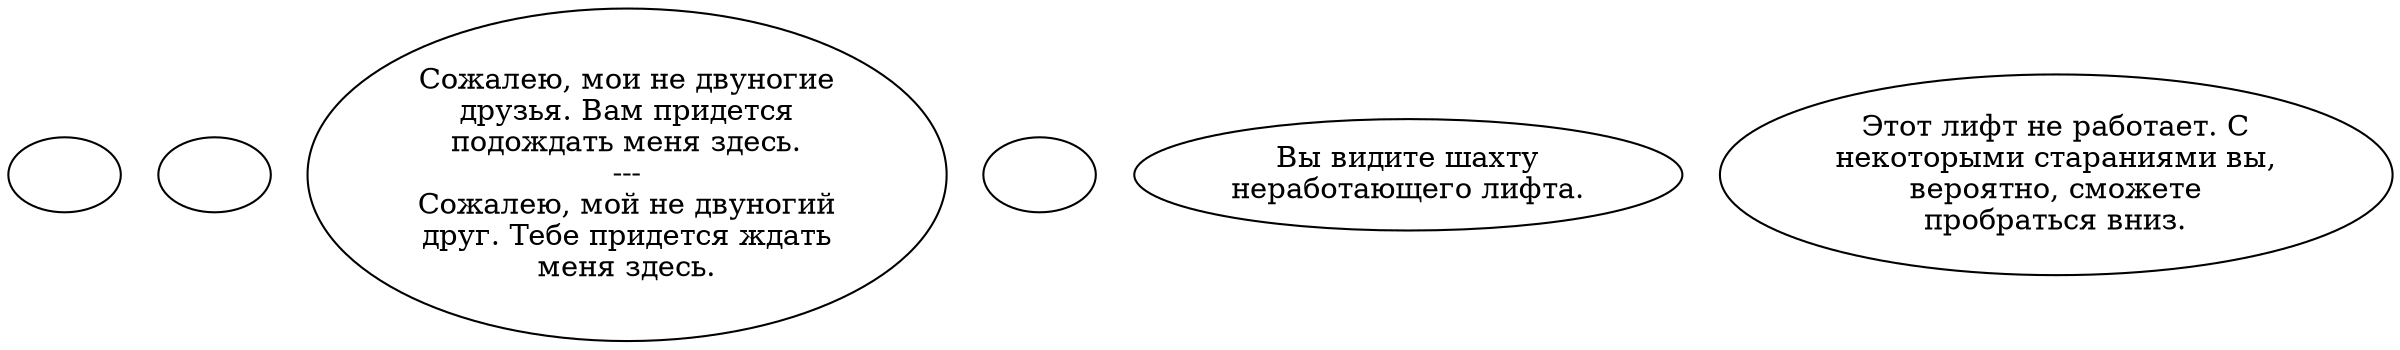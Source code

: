 digraph epai41 {
  "start" [style=filled       fillcolor="#FFFFFF"       color="#000000"]
  "start" [label=""]
  "use_p_proc" [style=filled       fillcolor="#FFFFFF"       color="#000000"]
  "use_p_proc" [label=""]
  "use_obj_on_p_proc" [style=filled       fillcolor="#FFFFFF"       color="#000000"]
  "use_obj_on_p_proc" [label="Сожалею, мои не двуногие\nдрузья. Вам придется\nподождать меня здесь.\n---\nСожалею, мой не двуногий\nдруг. Тебе придется ждать\nменя здесь."]
  "destroy_p_proc" [style=filled       fillcolor="#FFFFFF"       color="#000000"]
  "destroy_p_proc" [label=""]
  "look_at_p_proc" [style=filled       fillcolor="#FFFFFF"       color="#000000"]
  "look_at_p_proc" [label="Вы видите шахту\nнеработающего лифта."]
  "description_p_proc" [style=filled       fillcolor="#FFFFFF"       color="#000000"]
  "description_p_proc" [label="Этот лифт не работает. С\nнекоторыми стараниями вы,\nвероятно, сможете\nпробраться вниз."]
}